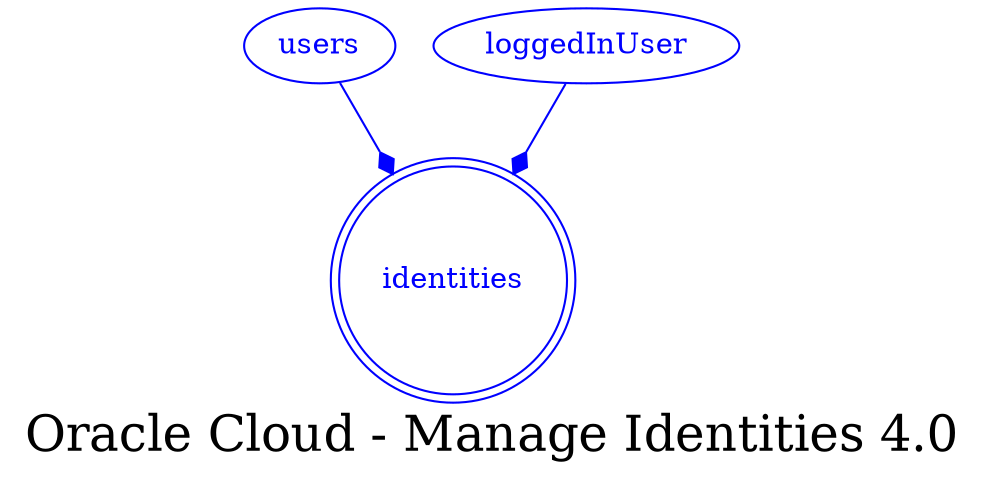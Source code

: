 digraph LexiconGraph {
graph[label="Oracle Cloud - Manage Identities 4.0", fontsize=24]
splines=true
"identities" [color=blue, fontcolor=blue, shape=doublecircle]
"users" -> "identities" [color=blue, fontcolor=blue, arrowhead=diamond, arrowtail=none]
"users" [color=blue, fontcolor=blue, shape=ellipse]
"loggedInUser" -> "identities" [color=blue, fontcolor=blue, arrowhead=diamond, arrowtail=none]
"loggedInUser" [color=blue, fontcolor=blue, shape=ellipse]
}
